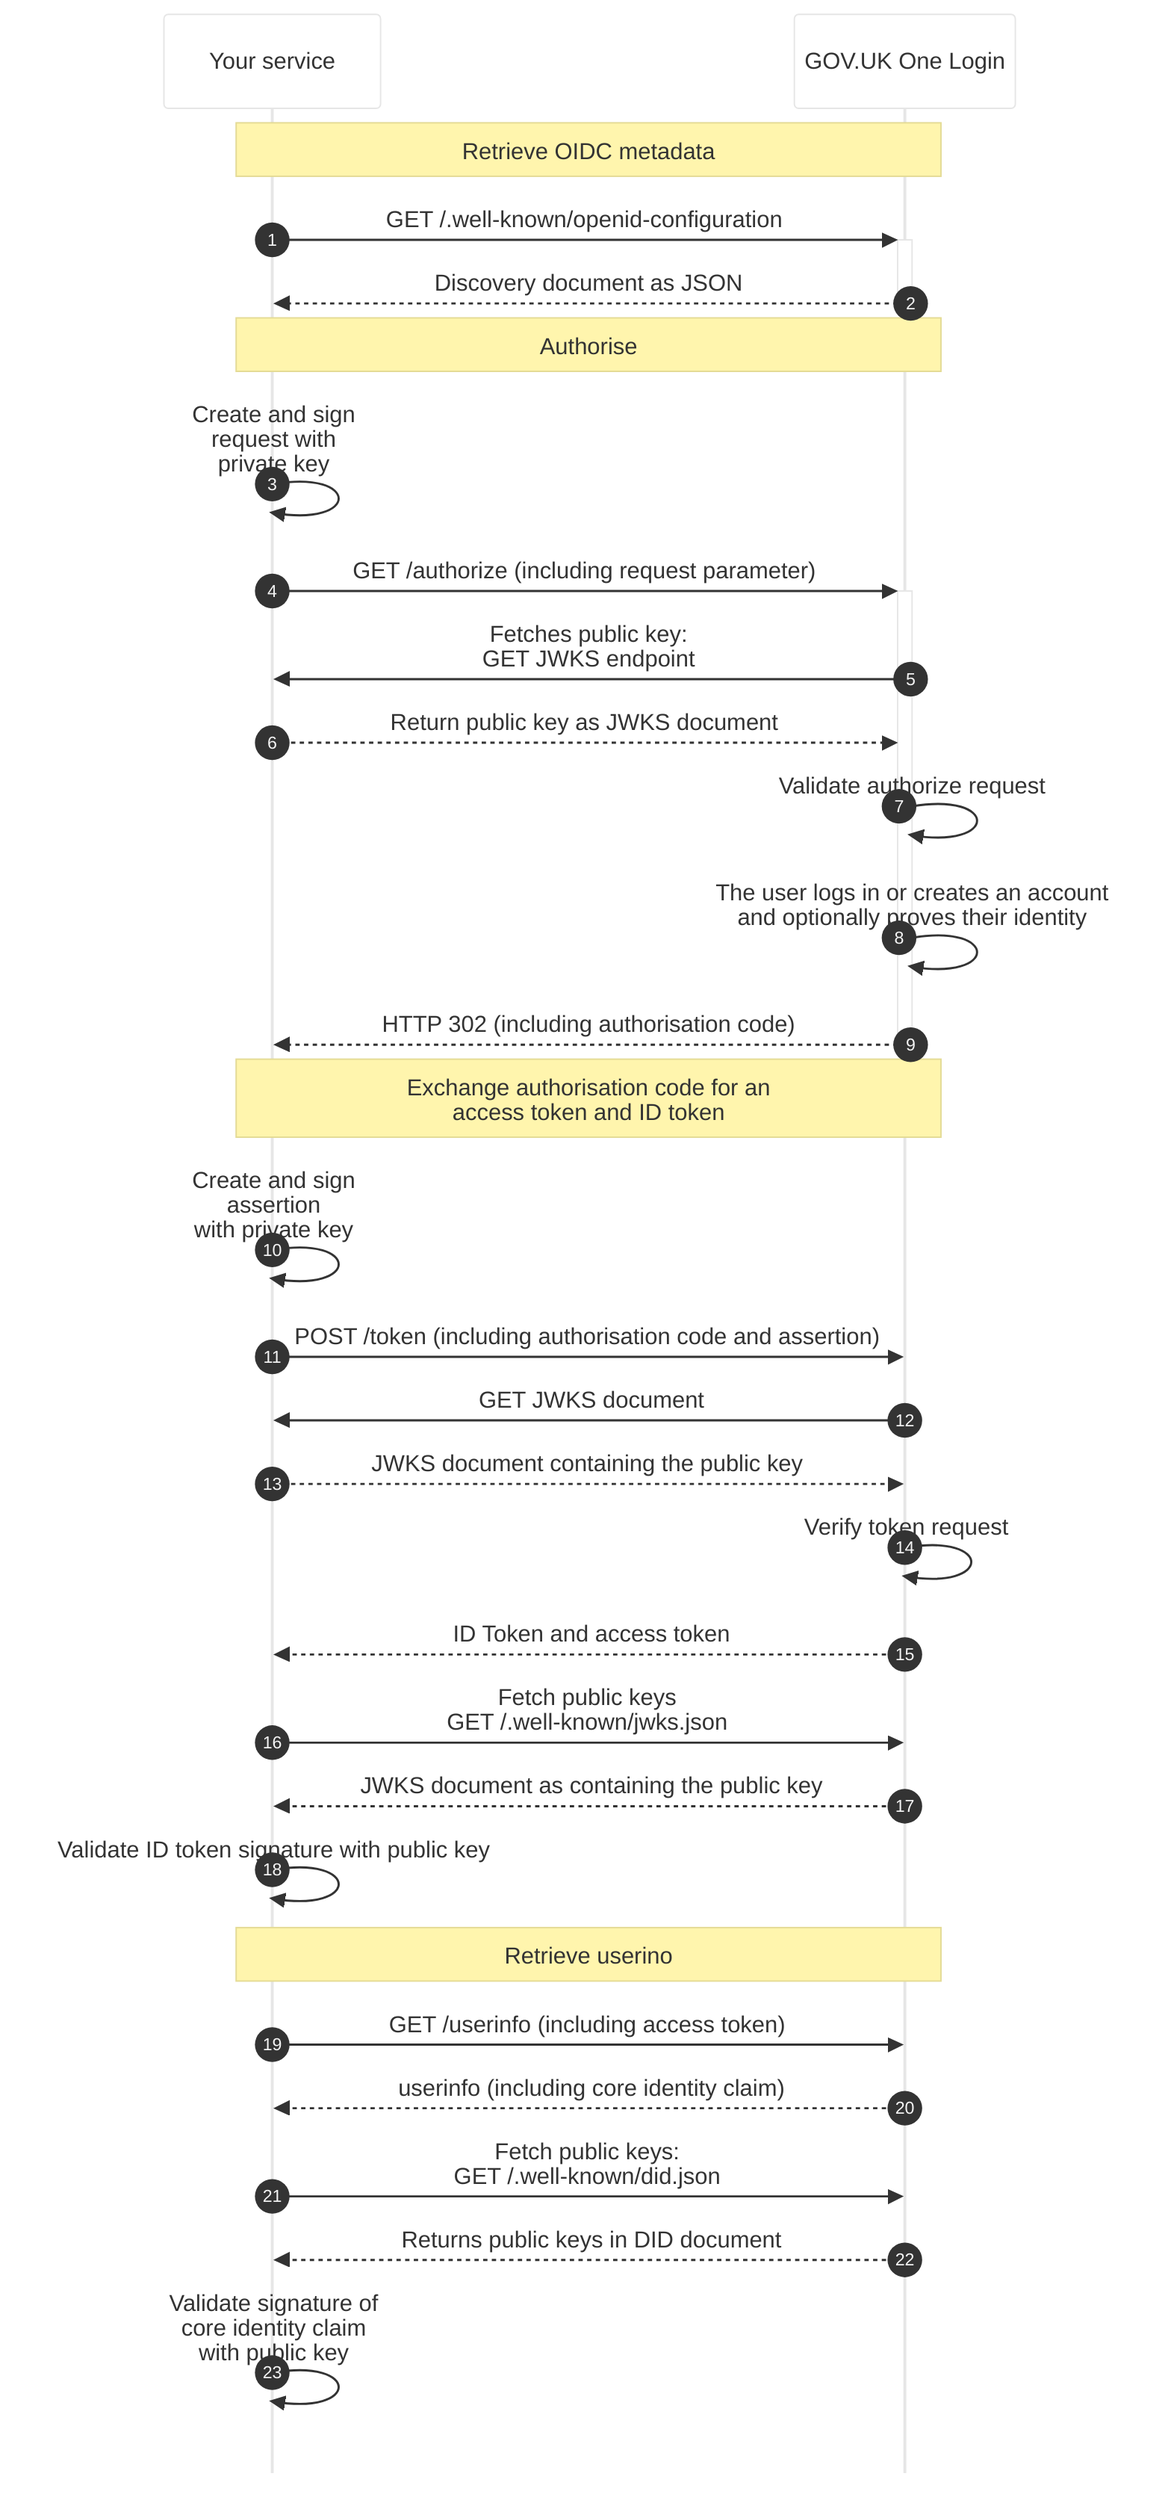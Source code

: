 ---
config:
  mirrorActors: false
  theme: base
  themeVariables:
    primaryColor: "#FFFFFF"
    fontSize: 24px 
---
﻿﻿sequenceDiagram
  autonumber
  participant S as Your service
  participant OL as GOV.UK One Login
  Note over S,OL: Retrieve OIDC metadata
  S->>+OL: GET /.well-known/openid-configuration
  OL-->>-S: Discovery document as JSON 
  Note over S,OL: Authorise
  S->>S: Create and sign <br/>request with<br/>private key
  S->>+OL: GET /authorize (including request parameter)
  OL->>S: Fetches public key:<br/>GET JWKS endpoint
  S-->>OL: Return public key as JWKS document
  OL->>OL: Validate authorize request
  OL->>OL: The user logs in or creates an account<br/>and optionally proves their identity
  OL-->>-S: HTTP 302 (including authorisation code)
  Note over S,OL: Exchange authorisation code for an <br/>access token and ID token
  S->>S: Create and sign<br/>assertion <br/>with private key
  S->>OL: POST /token (including authorisation code and assertion)
  OL->>S: GET JWKS document
  S-->>OL: JWKS document containing the public key
  OL->>OL: Verify token request
  OL-->>S: ID Token and access token
  S->>OL: Fetch public keys<br/>GET /.well-known/jwks.json
  OL-->>S: JWKS document as containing the public key 
  S->>S: Validate ID token signature with public key
  Note over S,OL: Retrieve userino 
  S->>OL: GET /userinfo (including access token)
  OL-->>S: userinfo (including core identity claim)
  S->>OL: Fetch public keys:<br/>GET /.well-known/did.json
  OL-->>S: Returns public keys in DID document
  S->>S: Validate signature of<br/>core identity claim<br/>with public key